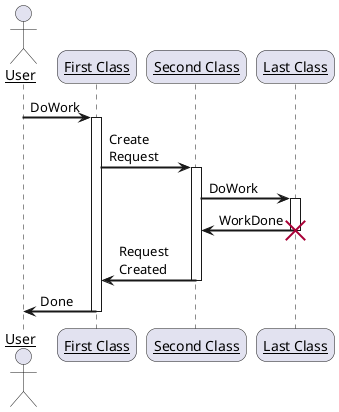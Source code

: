 @startuml
skinparam sequenceArrowThickness 2
skinparam roundcorner 20
skinparam maxmessagesize 60
skinparam sequenceParticipant underline


actor User
participant "First Class" as A
participant "Second Class" as B
participant "Last Class" as C

User -> A : DoWork
activate A

A -> B:Create Request
activate B

B -> C: DoWork
activate C

C -> B: WorkDone
destroy C

B -> A: Request Created
deactivate B

A -> User:Done
deactivate A
@enduml